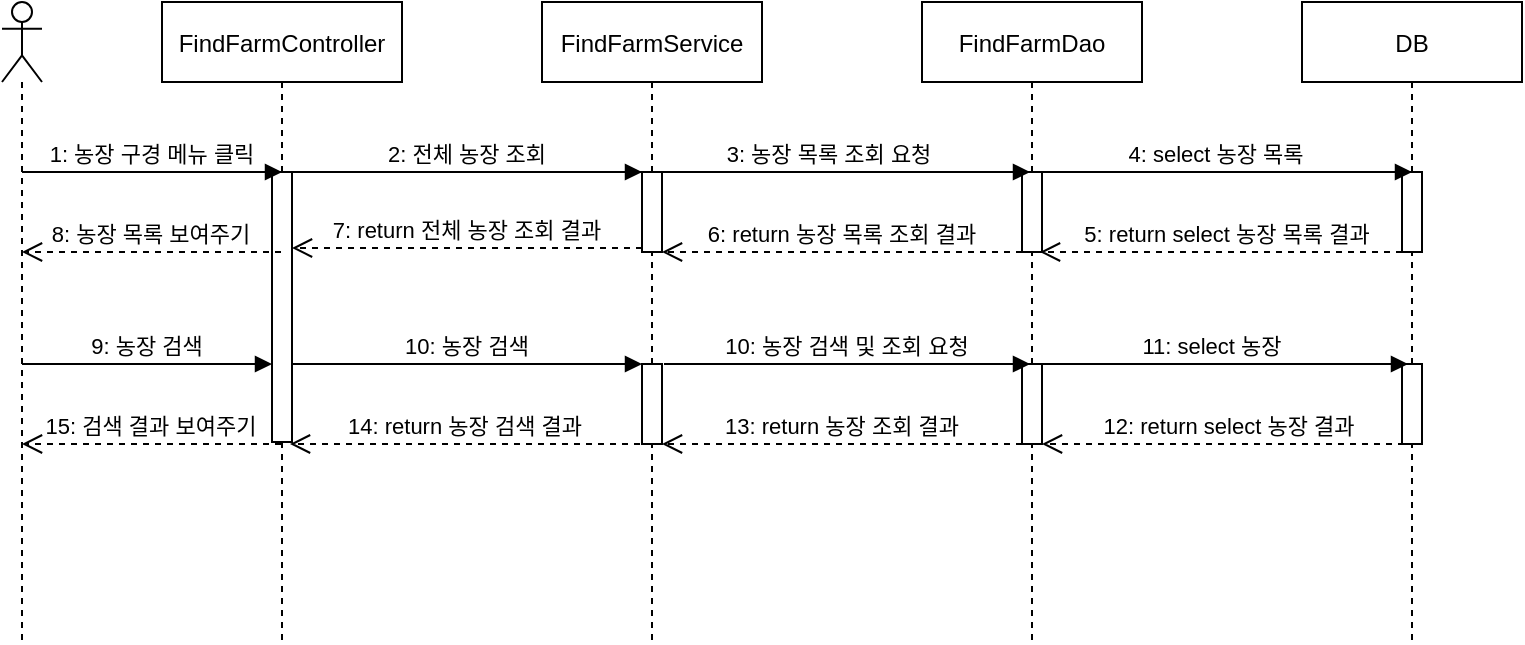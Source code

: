 <mxfile version="13.6.2" type="device"><diagram id="kgpKYQtTHZ0yAKxKKP6v" name="Page-1"><mxGraphModel dx="768" dy="752" grid="1" gridSize="10" guides="1" tooltips="1" connect="1" arrows="1" fold="1" page="1" pageScale="1" pageWidth="850" pageHeight="1100" math="0" shadow="0"><root><mxCell id="0"/><mxCell id="1" parent="0"/><mxCell id="3nuBFxr9cyL0pnOWT2aG-1" value="FindFarmController" style="shape=umlLifeline;perimeter=lifelinePerimeter;container=1;collapsible=0;recursiveResize=0;rounded=0;shadow=0;strokeWidth=1;" parent="1" vertex="1"><mxGeometry x="120" y="80" width="120" height="320" as="geometry"/></mxCell><mxCell id="3nuBFxr9cyL0pnOWT2aG-2" value="" style="points=[];perimeter=orthogonalPerimeter;rounded=0;shadow=0;strokeWidth=1;" parent="3nuBFxr9cyL0pnOWT2aG-1" vertex="1"><mxGeometry x="55" y="85" width="10" height="135" as="geometry"/></mxCell><mxCell id="3nuBFxr9cyL0pnOWT2aG-5" value="FindFarmService" style="shape=umlLifeline;perimeter=lifelinePerimeter;container=1;collapsible=0;recursiveResize=0;rounded=0;shadow=0;strokeWidth=1;" parent="1" vertex="1"><mxGeometry x="310" y="80" width="110" height="320" as="geometry"/></mxCell><mxCell id="3nuBFxr9cyL0pnOWT2aG-6" value="" style="points=[];perimeter=orthogonalPerimeter;rounded=0;shadow=0;strokeWidth=1;" parent="3nuBFxr9cyL0pnOWT2aG-5" vertex="1"><mxGeometry x="50" y="85" width="10" height="40" as="geometry"/></mxCell><mxCell id="2LF139ZAm5M50TViwVlP-29" value="" style="html=1;points=[];perimeter=orthogonalPerimeter;" vertex="1" parent="3nuBFxr9cyL0pnOWT2aG-5"><mxGeometry x="50" y="181" width="10" height="40" as="geometry"/></mxCell><mxCell id="3nuBFxr9cyL0pnOWT2aG-7" value="7: return 전체 농장 조회 결과" style="verticalAlign=bottom;endArrow=open;dashed=1;endSize=8;exitX=0;exitY=0.95;shadow=0;strokeWidth=1;" parent="1" source="3nuBFxr9cyL0pnOWT2aG-6" target="3nuBFxr9cyL0pnOWT2aG-2" edge="1"><mxGeometry relative="1" as="geometry"><mxPoint x="275" y="241" as="targetPoint"/></mxGeometry></mxCell><mxCell id="3nuBFxr9cyL0pnOWT2aG-8" value="2: 전체 농장 조회" style="verticalAlign=bottom;endArrow=block;entryX=0;entryY=0;shadow=0;strokeWidth=1;" parent="1" source="3nuBFxr9cyL0pnOWT2aG-2" target="3nuBFxr9cyL0pnOWT2aG-6" edge="1"><mxGeometry relative="1" as="geometry"><mxPoint x="275" y="165" as="sourcePoint"/></mxGeometry></mxCell><mxCell id="2LF139ZAm5M50TViwVlP-1" value="FindFarmDao" style="shape=umlLifeline;perimeter=lifelinePerimeter;container=1;collapsible=0;recursiveResize=0;rounded=0;shadow=0;strokeWidth=1;" vertex="1" parent="1"><mxGeometry x="500" y="80" width="110" height="320" as="geometry"/></mxCell><mxCell id="2LF139ZAm5M50TViwVlP-2" value="" style="points=[];perimeter=orthogonalPerimeter;rounded=0;shadow=0;strokeWidth=1;" vertex="1" parent="2LF139ZAm5M50TViwVlP-1"><mxGeometry x="50" y="85" width="10" height="40" as="geometry"/></mxCell><mxCell id="2LF139ZAm5M50TViwVlP-32" value="" style="points=[];perimeter=orthogonalPerimeter;rounded=0;shadow=0;strokeWidth=1;" vertex="1" parent="2LF139ZAm5M50TViwVlP-1"><mxGeometry x="50" y="181" width="10" height="40" as="geometry"/></mxCell><mxCell id="2LF139ZAm5M50TViwVlP-3" value="DB" style="shape=umlLifeline;perimeter=lifelinePerimeter;container=1;collapsible=0;recursiveResize=0;rounded=0;shadow=0;strokeWidth=1;" vertex="1" parent="1"><mxGeometry x="690" y="80" width="110" height="320" as="geometry"/></mxCell><mxCell id="2LF139ZAm5M50TViwVlP-4" value="" style="points=[];perimeter=orthogonalPerimeter;rounded=0;shadow=0;strokeWidth=1;" vertex="1" parent="2LF139ZAm5M50TViwVlP-3"><mxGeometry x="50" y="85" width="10" height="40" as="geometry"/></mxCell><mxCell id="2LF139ZAm5M50TViwVlP-35" value="" style="points=[];perimeter=orthogonalPerimeter;rounded=0;shadow=0;strokeWidth=1;" vertex="1" parent="2LF139ZAm5M50TViwVlP-3"><mxGeometry x="50" y="181" width="10" height="40" as="geometry"/></mxCell><mxCell id="2LF139ZAm5M50TViwVlP-10" value="3: 농장 목록 조회 요청" style="verticalAlign=bottom;endArrow=block;entryX=0.4;entryY=0;shadow=0;strokeWidth=1;entryDx=0;entryDy=0;entryPerimeter=0;" edge="1" parent="1" target="2LF139ZAm5M50TViwVlP-2"><mxGeometry relative="1" as="geometry"><mxPoint x="353" y="165" as="sourcePoint"/><mxPoint x="518" y="165" as="targetPoint"/></mxGeometry></mxCell><mxCell id="2LF139ZAm5M50TViwVlP-12" value="4: select 농장 목록" style="verticalAlign=bottom;endArrow=block;entryX=0.5;entryY=0;shadow=0;strokeWidth=1;entryDx=0;entryDy=0;entryPerimeter=0;" edge="1" parent="1" target="2LF139ZAm5M50TViwVlP-4"><mxGeometry relative="1" as="geometry"><mxPoint x="549" y="165" as="sourcePoint"/><mxPoint x="720" y="165" as="targetPoint"/></mxGeometry></mxCell><mxCell id="2LF139ZAm5M50TViwVlP-13" value="5: return select 농장 목록 결과" style="verticalAlign=bottom;endArrow=open;dashed=1;endSize=8;shadow=0;strokeWidth=1;exitX=0.6;exitY=1;exitDx=0;exitDy=0;exitPerimeter=0;" edge="1" parent="1" source="2LF139ZAm5M50TViwVlP-4"><mxGeometry relative="1" as="geometry"><mxPoint x="559" y="205" as="targetPoint"/><mxPoint x="719" y="205" as="sourcePoint"/></mxGeometry></mxCell><mxCell id="2LF139ZAm5M50TViwVlP-14" value="6: return 농장 목록 조회 결과" style="verticalAlign=bottom;endArrow=open;dashed=1;endSize=8;shadow=0;strokeWidth=1;" edge="1" parent="1" source="2LF139ZAm5M50TViwVlP-2"><mxGeometry relative="1" as="geometry"><mxPoint x="370" y="205" as="targetPoint"/><mxPoint x="530" y="205" as="sourcePoint"/></mxGeometry></mxCell><mxCell id="2LF139ZAm5M50TViwVlP-24" value="" style="shape=umlLifeline;participant=umlActor;perimeter=lifelinePerimeter;whiteSpace=wrap;html=1;container=1;collapsible=0;recursiveResize=0;verticalAlign=top;spacingTop=36;outlineConnect=0;" vertex="1" parent="1"><mxGeometry x="40" y="80" width="20" height="320" as="geometry"/></mxCell><mxCell id="2LF139ZAm5M50TViwVlP-25" value="1: 농장 구경 메뉴 클릭" style="verticalAlign=bottom;endArrow=block;shadow=0;strokeWidth=1;" edge="1" parent="1"><mxGeometry relative="1" as="geometry"><mxPoint x="50" y="165" as="sourcePoint"/><mxPoint x="180" y="165" as="targetPoint"/></mxGeometry></mxCell><mxCell id="2LF139ZAm5M50TViwVlP-26" value="8: 농장 목록 보여주기" style="verticalAlign=bottom;endArrow=open;dashed=1;endSize=8;shadow=0;strokeWidth=1;" edge="1" parent="1" source="3nuBFxr9cyL0pnOWT2aG-1"><mxGeometry relative="1" as="geometry"><mxPoint x="50" y="205" as="targetPoint"/><mxPoint x="160" y="205" as="sourcePoint"/></mxGeometry></mxCell><mxCell id="2LF139ZAm5M50TViwVlP-27" value="9: 농장 검색" style="verticalAlign=bottom;endArrow=block;shadow=0;strokeWidth=1;" edge="1" parent="1"><mxGeometry relative="1" as="geometry"><mxPoint x="50" y="261" as="sourcePoint"/><mxPoint x="175" y="261" as="targetPoint"/></mxGeometry></mxCell><mxCell id="2LF139ZAm5M50TViwVlP-28" value="10: 농장 검색" style="verticalAlign=bottom;endArrow=block;entryX=0;entryY=0;shadow=0;strokeWidth=1;" edge="1" parent="1"><mxGeometry relative="1" as="geometry"><mxPoint x="185" y="261" as="sourcePoint"/><mxPoint x="360" y="261" as="targetPoint"/></mxGeometry></mxCell><mxCell id="2LF139ZAm5M50TViwVlP-31" value="10: 농장 검색 및 조회 요청" style="verticalAlign=bottom;endArrow=block;entryX=0;entryY=0;shadow=0;strokeWidth=1;exitX=1.2;exitY=0;exitDx=0;exitDy=0;exitPerimeter=0;" edge="1" parent="1"><mxGeometry relative="1" as="geometry"><mxPoint x="371" y="261" as="sourcePoint"/><mxPoint x="554" y="261" as="targetPoint"/></mxGeometry></mxCell><mxCell id="2LF139ZAm5M50TViwVlP-34" value="11: select 농장" style="verticalAlign=bottom;endArrow=block;entryX=0.5;entryY=0;shadow=0;strokeWidth=1;entryDx=0;entryDy=0;entryPerimeter=0;" edge="1" parent="1"><mxGeometry relative="1" as="geometry"><mxPoint x="547" y="261" as="sourcePoint"/><mxPoint x="743" y="261" as="targetPoint"/></mxGeometry></mxCell><mxCell id="2LF139ZAm5M50TViwVlP-36" value="12: return select 농장 결과" style="verticalAlign=bottom;endArrow=open;dashed=1;endSize=8;shadow=0;strokeWidth=1;exitX=0.6;exitY=1;exitDx=0;exitDy=0;exitPerimeter=0;" edge="1" parent="1"><mxGeometry relative="1" as="geometry"><mxPoint x="560" y="301" as="targetPoint"/><mxPoint x="747" y="301" as="sourcePoint"/></mxGeometry></mxCell><mxCell id="2LF139ZAm5M50TViwVlP-37" value="13: return 농장 조회 결과" style="verticalAlign=bottom;endArrow=open;dashed=1;endSize=8;shadow=0;strokeWidth=1;" edge="1" parent="1"><mxGeometry relative="1" as="geometry"><mxPoint x="370" y="301" as="targetPoint"/><mxPoint x="550" y="301" as="sourcePoint"/></mxGeometry></mxCell><mxCell id="2LF139ZAm5M50TViwVlP-38" value="14: return 농장 검색 결과" style="verticalAlign=bottom;endArrow=open;dashed=1;endSize=8;exitX=0;exitY=0.95;shadow=0;strokeWidth=1;" edge="1" parent="1"><mxGeometry relative="1" as="geometry"><mxPoint x="184" y="301" as="targetPoint"/><mxPoint x="359" y="301" as="sourcePoint"/></mxGeometry></mxCell><mxCell id="2LF139ZAm5M50TViwVlP-39" value="15: 검색 결과 보여주기" style="verticalAlign=bottom;endArrow=open;dashed=1;endSize=8;shadow=0;strokeWidth=1;" edge="1" parent="1"><mxGeometry relative="1" as="geometry"><mxPoint x="50" y="301" as="targetPoint"/><mxPoint x="179.5" y="301" as="sourcePoint"/></mxGeometry></mxCell></root></mxGraphModel></diagram></mxfile>